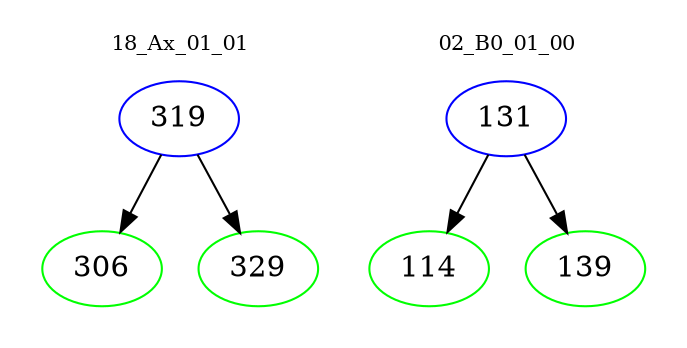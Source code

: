 digraph{
subgraph cluster_0 {
color = white
label = "18_Ax_01_01";
fontsize=10;
T0_319 [label="319", color="blue"]
T0_319 -> T0_306 [color="black"]
T0_306 [label="306", color="green"]
T0_319 -> T0_329 [color="black"]
T0_329 [label="329", color="green"]
}
subgraph cluster_1 {
color = white
label = "02_B0_01_00";
fontsize=10;
T1_131 [label="131", color="blue"]
T1_131 -> T1_114 [color="black"]
T1_114 [label="114", color="green"]
T1_131 -> T1_139 [color="black"]
T1_139 [label="139", color="green"]
}
}
